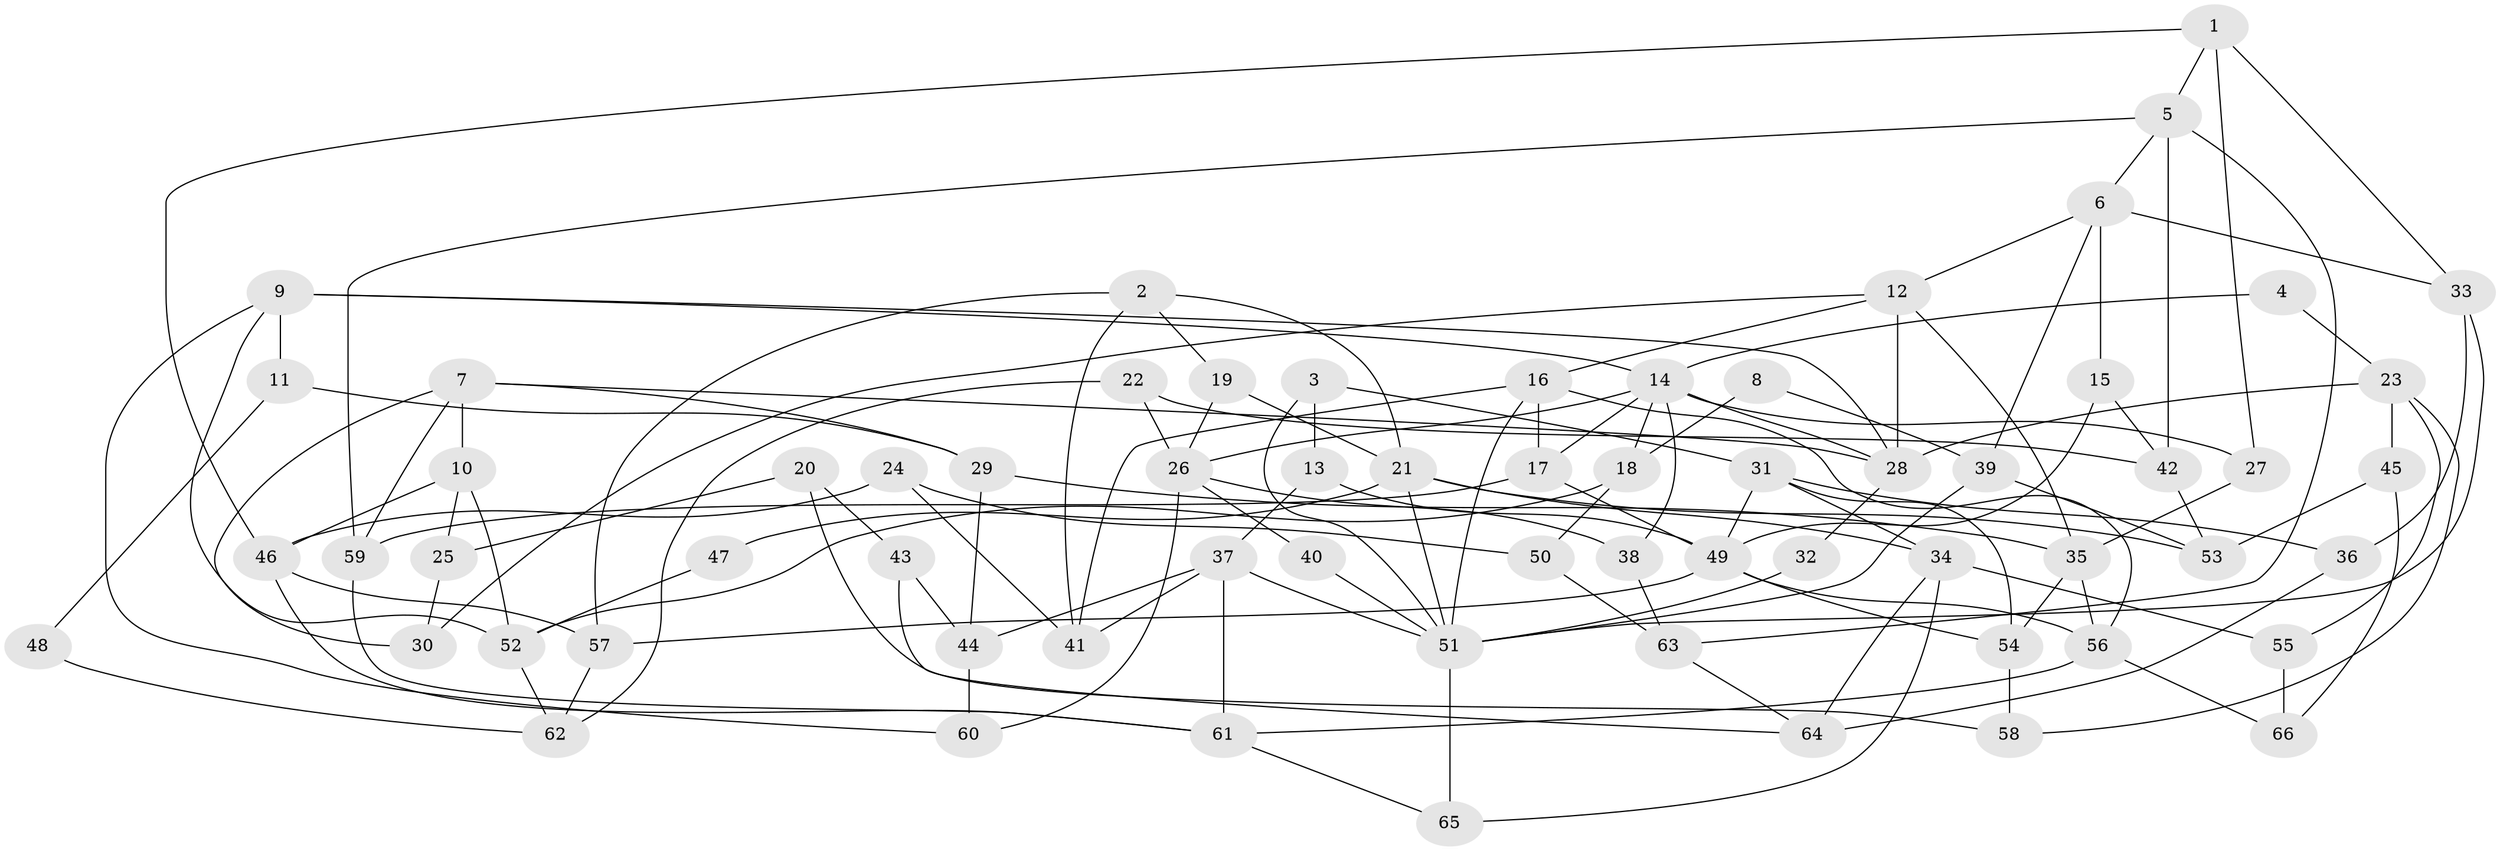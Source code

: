 // coarse degree distribution, {7: 0.125, 4: 0.15, 2: 0.125, 6: 0.15, 9: 0.025, 11: 0.025, 3: 0.125, 12: 0.025, 8: 0.05, 5: 0.2}
// Generated by graph-tools (version 1.1) at 2025/24/03/03/25 07:24:01]
// undirected, 66 vertices, 132 edges
graph export_dot {
graph [start="1"]
  node [color=gray90,style=filled];
  1;
  2;
  3;
  4;
  5;
  6;
  7;
  8;
  9;
  10;
  11;
  12;
  13;
  14;
  15;
  16;
  17;
  18;
  19;
  20;
  21;
  22;
  23;
  24;
  25;
  26;
  27;
  28;
  29;
  30;
  31;
  32;
  33;
  34;
  35;
  36;
  37;
  38;
  39;
  40;
  41;
  42;
  43;
  44;
  45;
  46;
  47;
  48;
  49;
  50;
  51;
  52;
  53;
  54;
  55;
  56;
  57;
  58;
  59;
  60;
  61;
  62;
  63;
  64;
  65;
  66;
  1 -- 5;
  1 -- 33;
  1 -- 27;
  1 -- 46;
  2 -- 41;
  2 -- 19;
  2 -- 21;
  2 -- 57;
  3 -- 31;
  3 -- 51;
  3 -- 13;
  4 -- 23;
  4 -- 14;
  5 -- 59;
  5 -- 63;
  5 -- 6;
  5 -- 42;
  6 -- 12;
  6 -- 15;
  6 -- 33;
  6 -- 39;
  7 -- 59;
  7 -- 29;
  7 -- 10;
  7 -- 28;
  7 -- 30;
  8 -- 39;
  8 -- 18;
  9 -- 28;
  9 -- 60;
  9 -- 11;
  9 -- 14;
  9 -- 52;
  10 -- 46;
  10 -- 25;
  10 -- 52;
  11 -- 29;
  11 -- 48;
  12 -- 28;
  12 -- 16;
  12 -- 30;
  12 -- 35;
  13 -- 49;
  13 -- 37;
  14 -- 17;
  14 -- 18;
  14 -- 26;
  14 -- 27;
  14 -- 28;
  14 -- 38;
  15 -- 49;
  15 -- 42;
  16 -- 51;
  16 -- 56;
  16 -- 17;
  16 -- 41;
  17 -- 49;
  17 -- 59;
  18 -- 52;
  18 -- 50;
  19 -- 26;
  19 -- 21;
  20 -- 25;
  20 -- 58;
  20 -- 43;
  21 -- 34;
  21 -- 47;
  21 -- 51;
  21 -- 53;
  22 -- 62;
  22 -- 42;
  22 -- 26;
  23 -- 45;
  23 -- 28;
  23 -- 55;
  23 -- 58;
  24 -- 41;
  24 -- 46;
  24 -- 50;
  25 -- 30;
  26 -- 38;
  26 -- 40;
  26 -- 60;
  27 -- 35;
  28 -- 32;
  29 -- 44;
  29 -- 35;
  31 -- 54;
  31 -- 36;
  31 -- 34;
  31 -- 49;
  32 -- 51;
  33 -- 51;
  33 -- 36;
  34 -- 65;
  34 -- 55;
  34 -- 64;
  35 -- 54;
  35 -- 56;
  36 -- 64;
  37 -- 51;
  37 -- 41;
  37 -- 44;
  37 -- 61;
  38 -- 63;
  39 -- 53;
  39 -- 51;
  40 -- 51;
  42 -- 53;
  43 -- 64;
  43 -- 44;
  44 -- 60;
  45 -- 66;
  45 -- 53;
  46 -- 57;
  46 -- 61;
  47 -- 52;
  48 -- 62;
  49 -- 56;
  49 -- 54;
  49 -- 57;
  50 -- 63;
  51 -- 65;
  52 -- 62;
  54 -- 58;
  55 -- 66;
  56 -- 61;
  56 -- 66;
  57 -- 62;
  59 -- 61;
  61 -- 65;
  63 -- 64;
}

